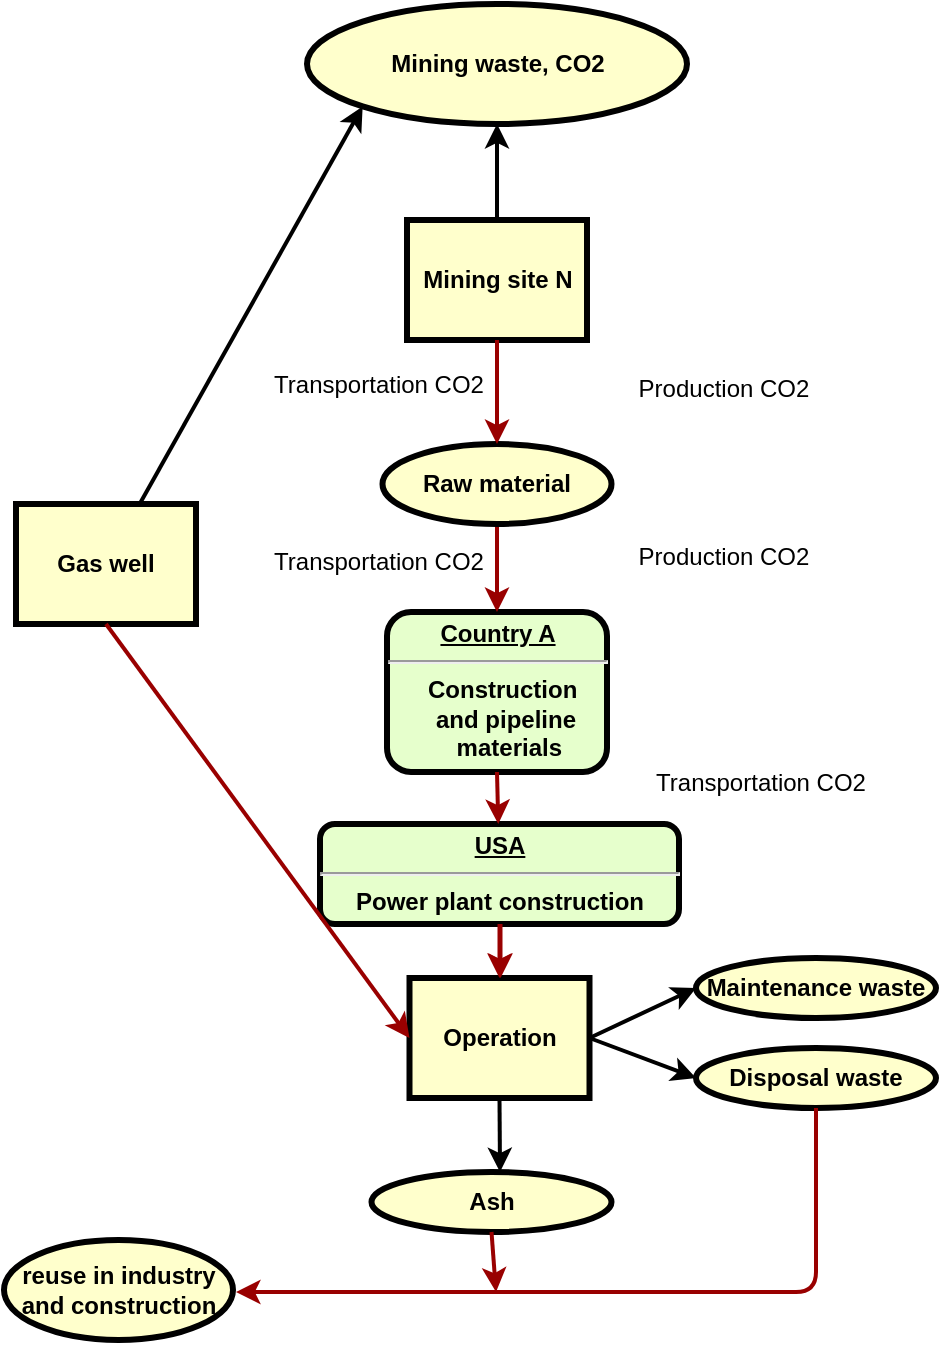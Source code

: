 <mxfile version="20.0.4"><diagram name="Page-1" id="c7558073-3199-34d8-9f00-42111426c3f3"><mxGraphModel dx="569" dy="621" grid="1" gridSize="10" guides="1" tooltips="1" connect="1" arrows="1" fold="1" page="1" pageScale="1" pageWidth="826" pageHeight="1169" background="none" math="0" shadow="0"><root><mxCell id="0"/><mxCell id="1" parent="0"/><mxCell id="6" value="&lt;p style=&quot;margin: 0px; margin-top: 4px; text-align: center; text-decoration: underline;&quot;&gt;&lt;strong&gt;Country A&lt;br&gt;&lt;/strong&gt;&lt;/p&gt;&lt;hr&gt;&lt;p style=&quot;margin: 0px; margin-left: 8px;&quot;&gt;Construction&amp;nbsp; &lt;br&gt;&lt;/p&gt;&lt;p style=&quot;margin: 0px; margin-left: 8px;&quot;&gt;and pipeline&lt;/p&gt;&lt;p style=&quot;margin: 0px; margin-left: 8px;&quot;&gt;&amp;nbsp;materials&lt;br&gt;&lt;/p&gt;" style="verticalAlign=middle;align=center;overflow=fill;fontSize=12;fontFamily=Helvetica;html=1;rounded=1;fontStyle=1;strokeWidth=3;fillColor=#E6FFCC" parent="1" vertex="1"><mxGeometry x="465.5" y="420" width="110" height="80" as="geometry"/></mxCell><mxCell id="10" value="&lt;p style=&quot;margin: 0px; margin-top: 4px; text-align: center; text-decoration: underline;&quot;&gt;&lt;strong&gt;USA&lt;br&gt;&lt;/strong&gt;&lt;/p&gt;&lt;hr&gt;Power plant construction" style="verticalAlign=middle;align=center;overflow=fill;fontSize=12;fontFamily=Helvetica;html=1;rounded=1;fontStyle=1;strokeWidth=3;fillColor=#E6FFCC" parent="1" vertex="1"><mxGeometry x="432" y="526" width="179.5" height="50" as="geometry"/></mxCell><mxCell id="13" value="Operation" style="whiteSpace=wrap;align=center;verticalAlign=middle;fontStyle=1;strokeWidth=3;fillColor=#FFFFCC" parent="1" vertex="1"><mxGeometry x="476.75" y="603" width="90" height="60" as="geometry"/></mxCell><mxCell id="9_VxnZj9PqvxkanE361j-98" value="Mining site N" style="whiteSpace=wrap;align=center;verticalAlign=middle;fontStyle=1;strokeWidth=3;fillColor=#FFFFCC" parent="1" vertex="1"><mxGeometry x="475.5" y="224" width="90" height="60" as="geometry"/></mxCell><mxCell id="9_VxnZj9PqvxkanE361j-103" style="edgeStyle=orthogonalEdgeStyle;rounded=0;orthogonalLoop=1;jettySize=auto;html=1;exitX=0.5;exitY=1;exitDx=0;exitDy=0;" parent="1" edge="1"><mxGeometry relative="1" as="geometry"><mxPoint x="520.5" y="472" as="sourcePoint"/><mxPoint x="520.5" y="472" as="targetPoint"/></mxGeometry></mxCell><mxCell id="9_VxnZj9PqvxkanE361j-108" value="" style="edgeStyle=none;noEdgeStyle=1;strokeColor=#990000;strokeWidth=2;exitX=0.5;exitY=1;exitDx=0;exitDy=0;entryX=0.5;entryY=0;entryDx=0;entryDy=0;" parent="1" source="9_VxnZj9PqvxkanE361j-150" target="6" edge="1"><mxGeometry width="100" height="100" relative="1" as="geometry"><mxPoint x="520.5" y="381" as="sourcePoint"/><mxPoint x="310.498" y="420" as="targetPoint"/></mxGeometry></mxCell><mxCell id="9_VxnZj9PqvxkanE361j-117" value="" style="edgeStyle=none;noEdgeStyle=1;strokeColor=#990000;strokeWidth=2;exitX=0.5;exitY=1;exitDx=0;exitDy=0;" parent="1" source="6" target="10" edge="1"><mxGeometry width="100" height="100" relative="1" as="geometry"><mxPoint x="522" y="470" as="sourcePoint"/><mxPoint x="525" y="436" as="targetPoint"/></mxGeometry></mxCell><mxCell id="9_VxnZj9PqvxkanE361j-120" value="Mining waste, CO2" style="ellipse;whiteSpace=wrap;html=1;fillColor=#FFFFCC;fontStyle=1;strokeWidth=3;" parent="1" vertex="1"><mxGeometry x="425.5" y="116" width="190" height="60" as="geometry"/></mxCell><mxCell id="9_VxnZj9PqvxkanE361j-125" value="" style="edgeStyle=none;noEdgeStyle=1;strokeColor=#000000;strokeWidth=2;entryX=0.5;entryY=1;entryDx=0;entryDy=0;" parent="1" source="9_VxnZj9PqvxkanE361j-98" target="9_VxnZj9PqvxkanE361j-120" edge="1"><mxGeometry width="100" height="100" relative="1" as="geometry"><mxPoint x="494.81" y="214" as="sourcePoint"/><mxPoint x="505.498" y="156.003" as="targetPoint"/><Array as="points"/></mxGeometry></mxCell><mxCell id="9_VxnZj9PqvxkanE361j-126" value="Transportation CO2" style="text;spacingTop=-5;align=center" parent="1" vertex="1"><mxGeometry x="392" y="386" width="139" height="20" as="geometry"/></mxCell><mxCell id="9_VxnZj9PqvxkanE361j-129" value="Transportation CO2" style="text;spacingTop=-5;align=center" parent="1" vertex="1"><mxGeometry x="590.5" y="496.5" width="124" height="20" as="geometry"/></mxCell><mxCell id="9_VxnZj9PqvxkanE361j-132" value="Production CO2 " style="text;spacingTop=0;align=center;verticalAlign=middle;spacing=0;" parent="1" vertex="1"><mxGeometry x="566.75" y="278.5" width="134.5" height="57.5" as="geometry"/></mxCell><mxCell id="9_VxnZj9PqvxkanE361j-139" value="Maintenance waste" style="ellipse;whiteSpace=wrap;html=1;fillColor=#FFFFCC;fontStyle=1;strokeWidth=3;" parent="1" vertex="1"><mxGeometry x="620" y="593" width="120" height="30" as="geometry"/></mxCell><mxCell id="9_VxnZj9PqvxkanE361j-140" value="Disposal waste" style="ellipse;whiteSpace=wrap;html=1;fillColor=#FFFFCC;fontStyle=1;strokeWidth=3;" parent="1" vertex="1"><mxGeometry x="620" y="638" width="120" height="30" as="geometry"/></mxCell><mxCell id="9_VxnZj9PqvxkanE361j-142" value="" style="edgeStyle=none;noEdgeStyle=1;strokeColor=#000000;strokeWidth=2;exitX=1;exitY=0.5;exitDx=0;exitDy=0;entryX=0;entryY=0.5;entryDx=0;entryDy=0;" parent="1" source="13" target="9_VxnZj9PqvxkanE361j-139" edge="1"><mxGeometry width="100" height="100" relative="1" as="geometry"><mxPoint x="530.5" y="266" as="sourcePoint"/><mxPoint x="530.5" y="218" as="targetPoint"/></mxGeometry></mxCell><mxCell id="9_VxnZj9PqvxkanE361j-143" value="" style="edgeStyle=none;noEdgeStyle=1;strokeColor=#000000;strokeWidth=2;exitX=1;exitY=0.5;exitDx=0;exitDy=0;entryX=0;entryY=0.5;entryDx=0;entryDy=0;" parent="1" source="13" target="9_VxnZj9PqvxkanE361j-140" edge="1"><mxGeometry width="100" height="100" relative="1" as="geometry"><mxPoint x="576.75" y="643" as="sourcePoint"/><mxPoint x="630" y="618" as="targetPoint"/></mxGeometry></mxCell><mxCell id="9_VxnZj9PqvxkanE361j-144" value="" style="edgeStyle=none;noEdgeStyle=1;strokeColor=#990000;strokeWidth=2;entryX=0.5;entryY=0;entryDx=0;entryDy=0;exitX=0.5;exitY=1;exitDx=0;exitDy=0;" parent="1" source="10" target="13" edge="1"><mxGeometry width="100" height="100" relative="1" as="geometry"><mxPoint x="520" y="598" as="sourcePoint"/><mxPoint x="531.849" y="536" as="targetPoint"/></mxGeometry></mxCell><mxCell id="9_VxnZj9PqvxkanE361j-150" value="Raw material" style="ellipse;whiteSpace=wrap;html=1;fillColor=#FFFFCC;fontStyle=1;strokeWidth=3;" parent="1" vertex="1"><mxGeometry x="463.25" y="336" width="114.5" height="40" as="geometry"/></mxCell><mxCell id="9_VxnZj9PqvxkanE361j-151" value="" style="edgeStyle=none;noEdgeStyle=1;strokeColor=#990000;strokeWidth=2;exitX=0.5;exitY=1;exitDx=0;exitDy=0;entryX=0.5;entryY=0;entryDx=0;entryDy=0;" parent="1" source="9_VxnZj9PqvxkanE361j-98" edge="1"><mxGeometry width="100" height="100" relative="1" as="geometry"><mxPoint x="520.5" y="292" as="sourcePoint"/><mxPoint x="520.5" y="336" as="targetPoint"/></mxGeometry></mxCell><mxCell id="9_VxnZj9PqvxkanE361j-152" value="Transportation CO2" style="text;spacingTop=-5;align=center" parent="1" vertex="1"><mxGeometry x="392" y="297.25" width="139" height="20" as="geometry"/></mxCell><mxCell id="9_VxnZj9PqvxkanE361j-153" value="Production CO2 " style="text;spacingTop=0;align=center;verticalAlign=middle;spacing=0;" parent="1" vertex="1"><mxGeometry x="566.75" y="362.5" width="134.5" height="57.5" as="geometry"/></mxCell><mxCell id="sZ0wp0Lsh1Bpr0JttMqr-14" value="Gas well" style="whiteSpace=wrap;align=center;verticalAlign=middle;fontStyle=1;strokeWidth=3;fillColor=#FFFFCC" parent="1" vertex="1"><mxGeometry x="280" y="366" width="90" height="60" as="geometry"/></mxCell><mxCell id="sZ0wp0Lsh1Bpr0JttMqr-15" style="edgeStyle=orthogonalEdgeStyle;rounded=0;orthogonalLoop=1;jettySize=auto;html=1;exitX=0.5;exitY=1;exitDx=0;exitDy=0;" parent="1" edge="1"><mxGeometry relative="1" as="geometry"><mxPoint x="321.25" y="662" as="sourcePoint"/><mxPoint x="321.25" y="662" as="targetPoint"/></mxGeometry></mxCell><mxCell id="sZ0wp0Lsh1Bpr0JttMqr-19" value="" style="edgeStyle=none;noEdgeStyle=1;strokeColor=#000000;strokeWidth=2;entryX=0;entryY=1;entryDx=0;entryDy=0;" parent="1" source="sZ0wp0Lsh1Bpr0JttMqr-14" target="9_VxnZj9PqvxkanE361j-120" edge="1"><mxGeometry width="100" height="100" relative="1" as="geometry"><mxPoint x="225.56" y="467" as="sourcePoint"/><mxPoint x="251.25" y="429" as="targetPoint"/><Array as="points"/></mxGeometry></mxCell><mxCell id="sZ0wp0Lsh1Bpr0JttMqr-23" value="" style="edgeStyle=none;noEdgeStyle=1;strokeColor=#990000;strokeWidth=2;exitX=0.5;exitY=1;exitDx=0;exitDy=0;entryX=0;entryY=0.5;entryDx=0;entryDy=0;" parent="1" source="sZ0wp0Lsh1Bpr0JttMqr-14" target="13" edge="1"><mxGeometry width="100" height="100" relative="1" as="geometry"><mxPoint x="321.25" y="482" as="sourcePoint"/><mxPoint x="321.25" y="620" as="targetPoint"/></mxGeometry></mxCell><mxCell id="sZ0wp0Lsh1Bpr0JttMqr-27" value="Ash" style="ellipse;whiteSpace=wrap;html=1;fillColor=#FFFFCC;fontStyle=1;strokeWidth=3;" parent="1" vertex="1"><mxGeometry x="457.75" y="700" width="120" height="30" as="geometry"/></mxCell><mxCell id="sZ0wp0Lsh1Bpr0JttMqr-28" value="" style="edgeStyle=none;noEdgeStyle=1;strokeColor=#000000;strokeWidth=2;exitX=0.5;exitY=1;exitDx=0;exitDy=0;" parent="1" source="13" edge="1"><mxGeometry width="100" height="100" relative="1" as="geometry"><mxPoint x="518" y="670" as="sourcePoint"/><mxPoint x="522" y="700" as="targetPoint"/></mxGeometry></mxCell><mxCell id="-fB3-yYdrQeI9UWicsHo-14" value="" style="edgeStyle=none;noEdgeStyle=1;strokeColor=#990000;strokeWidth=2;exitX=0.5;exitY=1;exitDx=0;exitDy=0;" parent="1" source="9_VxnZj9PqvxkanE361j-140" edge="1"><mxGeometry width="100" height="100" relative="1" as="geometry"><mxPoint x="531.75" y="586" as="sourcePoint"/><mxPoint x="390" y="760" as="targetPoint"/><Array as="points"><mxPoint x="680" y="760"/></Array></mxGeometry></mxCell><mxCell id="-fB3-yYdrQeI9UWicsHo-15" value="" style="edgeStyle=none;noEdgeStyle=1;strokeColor=#990000;strokeWidth=2;entryX=0.5;entryY=0;entryDx=0;entryDy=0;exitX=0.5;exitY=1;exitDx=0;exitDy=0;" parent="1" edge="1"><mxGeometry width="100" height="100" relative="1" as="geometry"><mxPoint x="522.25" y="576" as="sourcePoint"/><mxPoint x="522.25" y="603" as="targetPoint"/></mxGeometry></mxCell><mxCell id="-fB3-yYdrQeI9UWicsHo-16" value="" style="edgeStyle=none;noEdgeStyle=1;strokeColor=#990000;strokeWidth=2;exitX=0.5;exitY=1;exitDx=0;exitDy=0;" parent="1" source="sZ0wp0Lsh1Bpr0JttMqr-27" edge="1"><mxGeometry width="100" height="100" relative="1" as="geometry"><mxPoint x="531.75" y="586" as="sourcePoint"/><mxPoint x="520" y="760" as="targetPoint"/><Array as="points"><mxPoint x="520" y="760"/></Array></mxGeometry></mxCell><mxCell id="-fB3-yYdrQeI9UWicsHo-17" value="reuse in industry and construction" style="ellipse;whiteSpace=wrap;html=1;fillColor=#FFFFCC;fontStyle=1;strokeWidth=3;" parent="1" vertex="1"><mxGeometry x="274" y="734" width="114.5" height="50" as="geometry"/></mxCell></root></mxGraphModel></diagram></mxfile>